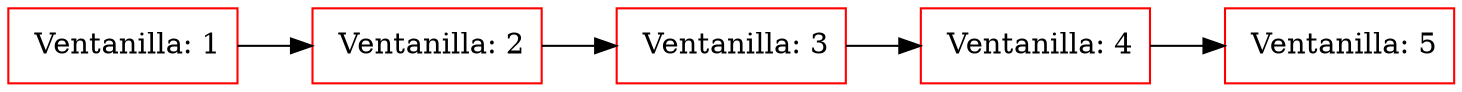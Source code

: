 digraph G { 
node[shape=box, color=red];
nodo895328852[label=" Ventanilla: 1"]
nodo1304836502[label=" Ventanilla: 2"]
nodo225534817[label=" Ventanilla: 3"]
nodo1878246837[label=" Ventanilla: 4"]
nodo929338653[label=" Ventanilla: 5"]
nodo895328852 -> nodo1304836502;
nodo1304836502 -> nodo225534817;
nodo225534817 -> nodo1878246837;
nodo1878246837 -> nodo929338653;
rankdir=LR;
} 
